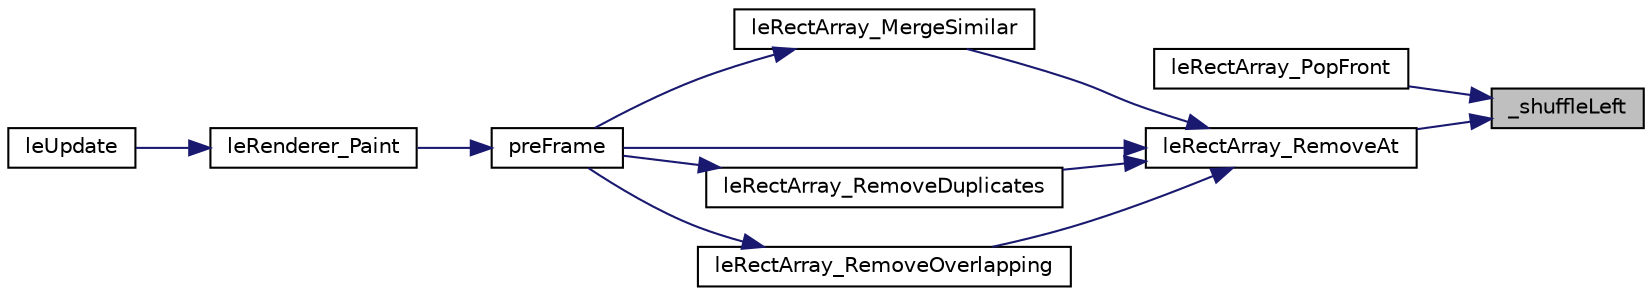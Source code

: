 digraph "_shuffleLeft"
{
 // LATEX_PDF_SIZE
  edge [fontname="Helvetica",fontsize="10",labelfontname="Helvetica",labelfontsize="10"];
  node [fontname="Helvetica",fontsize="10",shape=record];
  rankdir="RL";
  Node1 [label="_shuffleLeft",height=0.2,width=0.4,color="black", fillcolor="grey75", style="filled", fontcolor="black",tooltip=" "];
  Node1 -> Node2 [dir="back",color="midnightblue",fontsize="10",style="solid",fontname="Helvetica"];
  Node2 [label="leRectArray_PopFront",height=0.2,width=0.4,color="black", fillcolor="white", style="filled",URL="$legato__rectarray_8h.html#a2aa469d520f2786f718abfff5a634744",tooltip=" "];
  Node1 -> Node3 [dir="back",color="midnightblue",fontsize="10",style="solid",fontname="Helvetica"];
  Node3 [label="leRectArray_RemoveAt",height=0.2,width=0.4,color="black", fillcolor="white", style="filled",URL="$legato__rectarray_8h.html#a1e6341f70f90246584c3d0208c7f584a",tooltip=" "];
  Node3 -> Node4 [dir="back",color="midnightblue",fontsize="10",style="solid",fontname="Helvetica"];
  Node4 [label="leRectArray_MergeSimilar",height=0.2,width=0.4,color="black", fillcolor="white", style="filled",URL="$legato__rectarray_8h.html#a5fdf47c9b1d1d719dd05fe046f1e8b26",tooltip=" "];
  Node4 -> Node5 [dir="back",color="midnightblue",fontsize="10",style="solid",fontname="Helvetica"];
  Node5 [label="preFrame",height=0.2,width=0.4,color="black", fillcolor="white", style="filled",URL="$legato__renderer_8c.html#a5cd18bfc0736c476ce112efa3731a01d",tooltip=" "];
  Node5 -> Node6 [dir="back",color="midnightblue",fontsize="10",style="solid",fontname="Helvetica"];
  Node6 [label="leRenderer_Paint",height=0.2,width=0.4,color="black", fillcolor="white", style="filled",URL="$legato__renderer_8h.html#a5fe07fb3c2652107f7037359528d465d",tooltip=" "];
  Node6 -> Node7 [dir="back",color="midnightblue",fontsize="10",style="solid",fontname="Helvetica"];
  Node7 [label="leUpdate",height=0.2,width=0.4,color="black", fillcolor="white", style="filled",URL="$legato__state_8h.html#aef7def9e4241d753aae63092a72f29f0",tooltip=" "];
  Node3 -> Node8 [dir="back",color="midnightblue",fontsize="10",style="solid",fontname="Helvetica"];
  Node8 [label="leRectArray_RemoveDuplicates",height=0.2,width=0.4,color="black", fillcolor="white", style="filled",URL="$legato__rectarray_8h.html#aa42239ee8f066e41c9d4a38a371e5928",tooltip=" "];
  Node8 -> Node5 [dir="back",color="midnightblue",fontsize="10",style="solid",fontname="Helvetica"];
  Node3 -> Node9 [dir="back",color="midnightblue",fontsize="10",style="solid",fontname="Helvetica"];
  Node9 [label="leRectArray_RemoveOverlapping",height=0.2,width=0.4,color="black", fillcolor="white", style="filled",URL="$legato__rectarray_8h.html#a36be2da2dc30b184e972a312601d1d3c",tooltip=" "];
  Node9 -> Node5 [dir="back",color="midnightblue",fontsize="10",style="solid",fontname="Helvetica"];
  Node3 -> Node5 [dir="back",color="midnightblue",fontsize="10",style="solid",fontname="Helvetica"];
}
